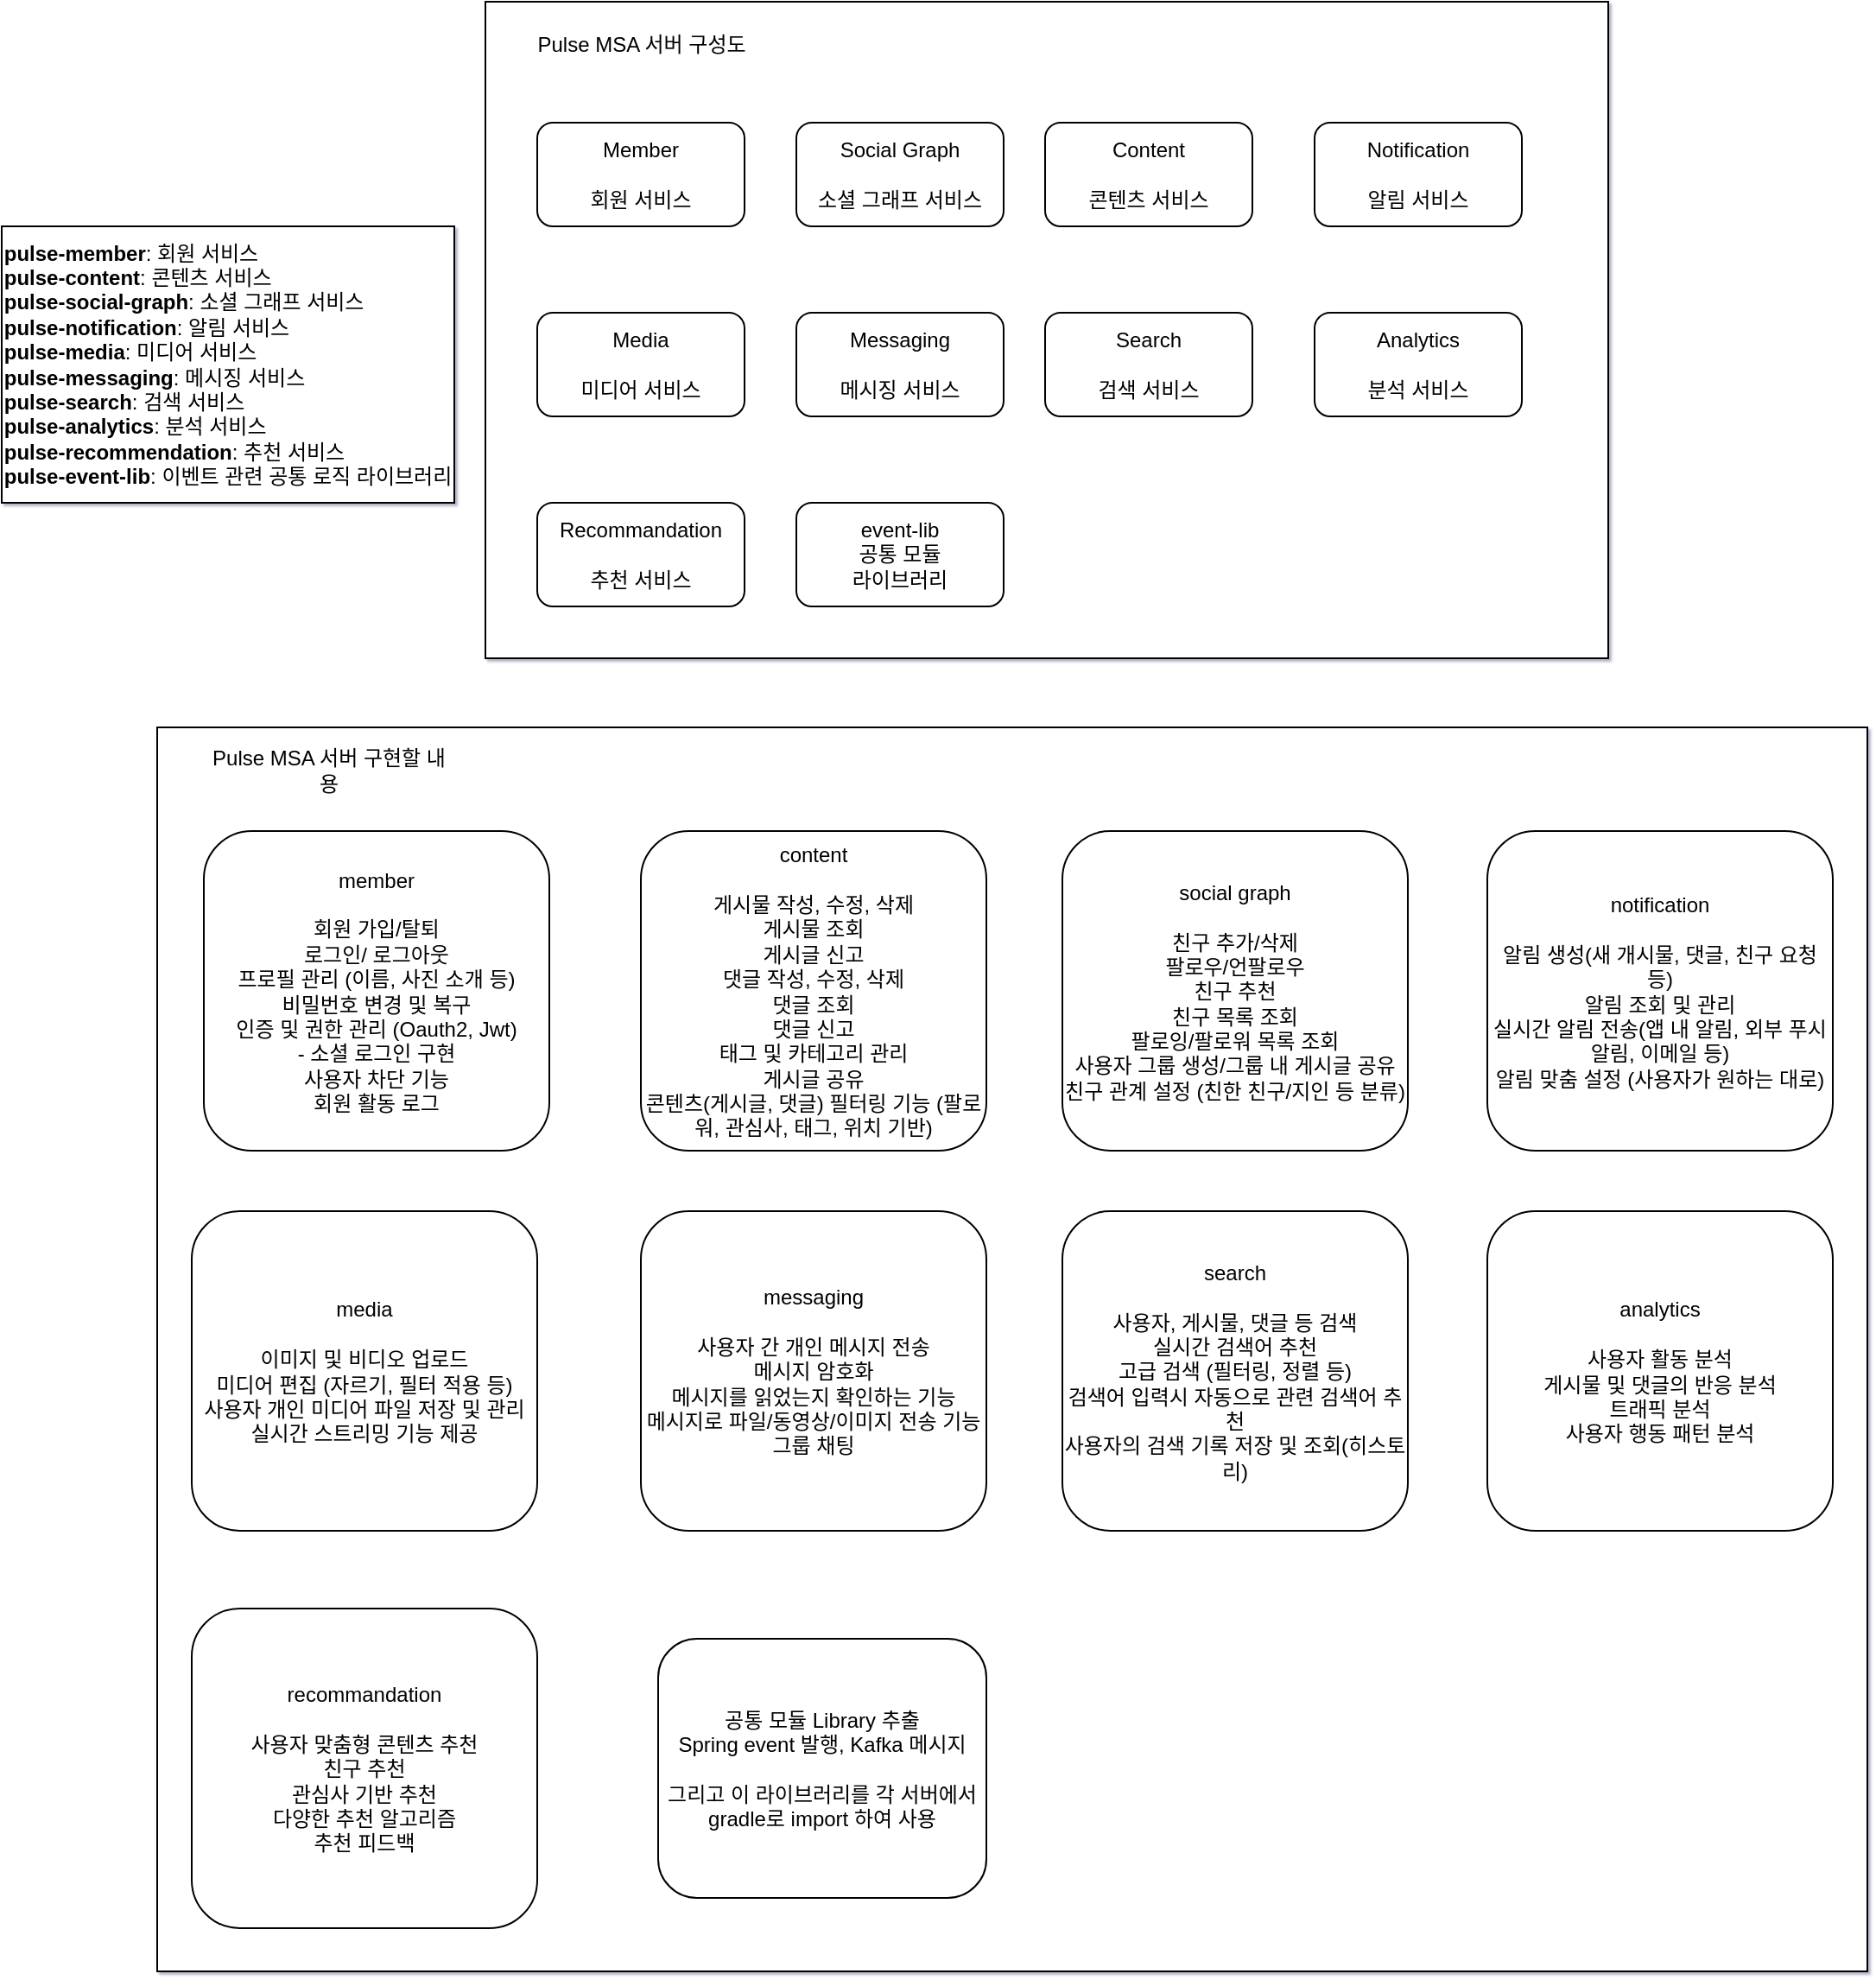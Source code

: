 <mxfile version="21.6.1" type="device">
  <diagram name="페이지-1" id="05k3A8qEgXLGpjVdd8z4">
    <mxGraphModel dx="2261" dy="854" grid="1" gridSize="10" guides="1" tooltips="1" connect="1" arrows="1" fold="1" page="1" pageScale="1" pageWidth="827" pageHeight="1169" math="0" shadow="1">
      <root>
        <mxCell id="0" />
        <mxCell id="1" parent="0" />
        <mxCell id="EDXE8RHx-zJdLqeyHTM2-24" value="" style="rounded=0;whiteSpace=wrap;html=1;" parent="1" vertex="1">
          <mxGeometry x="-540" y="510" width="990" height="720" as="geometry" />
        </mxCell>
        <mxCell id="EDXE8RHx-zJdLqeyHTM2-11" value="" style="rounded=0;whiteSpace=wrap;html=1;" parent="1" vertex="1">
          <mxGeometry x="-350" y="90" width="650" height="380" as="geometry" />
        </mxCell>
        <mxCell id="EDXE8RHx-zJdLqeyHTM2-1" value="Member&lt;br&gt;&lt;br&gt;회원 서비스" style="rounded=1;whiteSpace=wrap;html=1;" parent="1" vertex="1">
          <mxGeometry x="-320" y="160" width="120" height="60" as="geometry" />
        </mxCell>
        <mxCell id="EDXE8RHx-zJdLqeyHTM2-2" value="Social Graph&lt;br&gt;&lt;br&gt;소셜 그래프 서비스" style="rounded=1;whiteSpace=wrap;html=1;" parent="1" vertex="1">
          <mxGeometry x="-170" y="160" width="120" height="60" as="geometry" />
        </mxCell>
        <mxCell id="EDXE8RHx-zJdLqeyHTM2-3" value="Content&lt;br&gt;&lt;br&gt;콘텐츠 서비스" style="rounded=1;whiteSpace=wrap;html=1;" parent="1" vertex="1">
          <mxGeometry x="-26" y="160" width="120" height="60" as="geometry" />
        </mxCell>
        <mxCell id="EDXE8RHx-zJdLqeyHTM2-4" value="Notification&lt;br&gt;&lt;br&gt;알림 서비스" style="rounded=1;whiteSpace=wrap;html=1;" parent="1" vertex="1">
          <mxGeometry x="130" y="160" width="120" height="60" as="geometry" />
        </mxCell>
        <mxCell id="EDXE8RHx-zJdLqeyHTM2-5" value="Media&lt;br&gt;&lt;br&gt;미디어 서비스" style="rounded=1;whiteSpace=wrap;html=1;" parent="1" vertex="1">
          <mxGeometry x="-320" y="270" width="120" height="60" as="geometry" />
        </mxCell>
        <mxCell id="EDXE8RHx-zJdLqeyHTM2-6" value="Messaging&lt;br&gt;&lt;br&gt;메시징 서비스" style="rounded=1;whiteSpace=wrap;html=1;" parent="1" vertex="1">
          <mxGeometry x="-170" y="270" width="120" height="60" as="geometry" />
        </mxCell>
        <mxCell id="EDXE8RHx-zJdLqeyHTM2-7" value="Search&lt;br&gt;&lt;br&gt;검색 서비스" style="rounded=1;whiteSpace=wrap;html=1;" parent="1" vertex="1">
          <mxGeometry x="-26" y="270" width="120" height="60" as="geometry" />
        </mxCell>
        <mxCell id="EDXE8RHx-zJdLqeyHTM2-8" value="Analytics&lt;br&gt;&lt;br&gt;분석 서비스" style="rounded=1;whiteSpace=wrap;html=1;" parent="1" vertex="1">
          <mxGeometry x="130" y="270" width="120" height="60" as="geometry" />
        </mxCell>
        <mxCell id="EDXE8RHx-zJdLqeyHTM2-9" value="Recommandation&lt;br&gt;&lt;br&gt;추천 서비스" style="rounded=1;whiteSpace=wrap;html=1;" parent="1" vertex="1">
          <mxGeometry x="-320" y="380" width="120" height="60" as="geometry" />
        </mxCell>
        <mxCell id="EDXE8RHx-zJdLqeyHTM2-10" value="공통 모듈 Library 추출&lt;br&gt;Spring event 발행, Kafka 메시지&lt;br&gt;&lt;br&gt;그리고 이 라이브러리를 각 서버에서 gradle로 import 하여 사용" style="rounded=1;whiteSpace=wrap;html=1;" parent="1" vertex="1">
          <mxGeometry x="-250" y="1037.5" width="190" height="150" as="geometry" />
        </mxCell>
        <mxCell id="EDXE8RHx-zJdLqeyHTM2-12" value="member&lt;br&gt;&lt;br&gt;회원 가입/탈퇴&lt;br&gt;로그인/ 로그아웃&lt;br&gt;프로필 관리 (이름, 사진 소개 등)&lt;br&gt;비밀번호 변경 및 복구&lt;br&gt;인증 및 권한 관리 (Oauth2, Jwt)&lt;br&gt;- 소셜 로그인 구현&lt;br&gt;사용자 차단 기능&lt;br&gt;회원 활동 로그" style="rounded=1;whiteSpace=wrap;html=1;" parent="1" vertex="1">
          <mxGeometry x="-513" y="570" width="200" height="185" as="geometry" />
        </mxCell>
        <mxCell id="EDXE8RHx-zJdLqeyHTM2-13" value="content&lt;br&gt;&lt;br&gt;게시물 작성, 수정, 삭제&lt;br&gt;게시물 조회&lt;br&gt;게시글 신고&lt;br&gt;댓글 작성, 수정, 삭제&lt;br&gt;댓글 조회&lt;br&gt;댓글 신고&lt;br&gt;태그 및 카테고리 관리&lt;br&gt;게시글 공유&lt;br&gt;콘텐츠(게시글, 댓글) 필터링 기능 (팔로워, 관심사, 태그, 위치 기반)" style="rounded=1;whiteSpace=wrap;html=1;" parent="1" vertex="1">
          <mxGeometry x="-260" y="570" width="200" height="185" as="geometry" />
        </mxCell>
        <mxCell id="EDXE8RHx-zJdLqeyHTM2-14" value="social graph&lt;br&gt;&lt;br&gt;친구 추가/삭제&lt;br&gt;팔로우/언팔로우&lt;br&gt;친구 추천&lt;br&gt;친구 목록 조회&lt;br&gt;팔로잉/팔로워 목록 조회&lt;br&gt;사용자 그룹 생성/그룹 내 게시글 공유&lt;br&gt;친구 관계 설정 (친한 친구/지인 등 분류)" style="rounded=1;whiteSpace=wrap;html=1;" parent="1" vertex="1">
          <mxGeometry x="-16" y="570" width="200" height="185" as="geometry" />
        </mxCell>
        <mxCell id="EDXE8RHx-zJdLqeyHTM2-15" value="notification&lt;br&gt;&lt;br&gt;알림 생성(새 개시물, 댓글, 친구 요청 등)&lt;br&gt;알림 조회 및 관리&lt;br&gt;실시간 알림 전송(앱 내 알림, 외부 푸시 알림, 이메일 등)&lt;br&gt;알림 맞춤 설정 (사용자가 원하는 대로)" style="rounded=1;whiteSpace=wrap;html=1;" parent="1" vertex="1">
          <mxGeometry x="230" y="570" width="200" height="185" as="geometry" />
        </mxCell>
        <mxCell id="EDXE8RHx-zJdLqeyHTM2-16" value="media&lt;br&gt;&lt;br&gt;이미지 및 비디오 업로드&lt;br&gt;미디어 편집 (자르기, 필터 적용 등)&lt;br&gt;사용자 개인 미디어 파일 저장 및 관리&lt;br&gt;실시간 스트리밍 기능 제공" style="rounded=1;whiteSpace=wrap;html=1;" parent="1" vertex="1">
          <mxGeometry x="-520" y="790" width="200" height="185" as="geometry" />
        </mxCell>
        <mxCell id="EDXE8RHx-zJdLqeyHTM2-17" value="messaging&lt;br&gt;&lt;br&gt;사용자 간 개인 메시지 전송&lt;br&gt;메시지 암호화&lt;br&gt;메시지를 읽었는지 확인하는 기능&lt;br&gt;메시지로 파일/동영상/이미지 전송 기능&lt;br&gt;그룹 채팅" style="rounded=1;whiteSpace=wrap;html=1;" parent="1" vertex="1">
          <mxGeometry x="-260" y="790" width="200" height="185" as="geometry" />
        </mxCell>
        <mxCell id="EDXE8RHx-zJdLqeyHTM2-18" value="search&lt;br&gt;&lt;br&gt;사용자, 게시물, 댓글 등 검색&lt;br&gt;실시간 검색어 추천&lt;br&gt;고급 검색 (필터링, 정렬 등)&lt;br&gt;검색어 입력시 자동으로 관련 검색어 추천&lt;br&gt;사용자의 검색 기록 저장 및 조회(히스토리)" style="rounded=1;whiteSpace=wrap;html=1;" parent="1" vertex="1">
          <mxGeometry x="-16" y="790" width="200" height="185" as="geometry" />
        </mxCell>
        <mxCell id="EDXE8RHx-zJdLqeyHTM2-19" value="analytics&lt;br&gt;&lt;br&gt;사용자 활동 분석&lt;br&gt;게시물 및 댓글의 반응 분석&lt;br&gt;트래픽 분석&lt;br&gt;사용자 행동 패턴 분석&lt;br&gt;" style="rounded=1;whiteSpace=wrap;html=1;" parent="1" vertex="1">
          <mxGeometry x="230" y="790" width="200" height="185" as="geometry" />
        </mxCell>
        <mxCell id="EDXE8RHx-zJdLqeyHTM2-20" value="recommandation&lt;br&gt;&lt;br&gt;사용자 맞춤형 콘텐츠 추천&lt;br&gt;친구 추천&lt;br&gt;관심사 기반 추천&lt;br&gt;다양한 추천 알고리즘&lt;br style=&quot;border-color: var(--border-color);&quot;&gt;추천 피드백" style="rounded=1;whiteSpace=wrap;html=1;" parent="1" vertex="1">
          <mxGeometry x="-520" y="1020" width="200" height="185" as="geometry" />
        </mxCell>
        <mxCell id="EDXE8RHx-zJdLqeyHTM2-22" value="event-lib&lt;br&gt;공통 모듈&lt;br&gt;라이브러리" style="rounded=1;whiteSpace=wrap;html=1;" parent="1" vertex="1">
          <mxGeometry x="-170" y="380" width="120" height="60" as="geometry" />
        </mxCell>
        <mxCell id="EDXE8RHx-zJdLqeyHTM2-23" value="Pulse MSA 서버 구성도" style="text;html=1;strokeColor=none;fillColor=none;align=center;verticalAlign=middle;whiteSpace=wrap;rounded=0;" parent="1" vertex="1">
          <mxGeometry x="-332.5" y="100" width="145" height="30" as="geometry" />
        </mxCell>
        <mxCell id="EDXE8RHx-zJdLqeyHTM2-25" value="Pulse MSA 서버 구현할 내용" style="text;html=1;strokeColor=none;fillColor=none;align=center;verticalAlign=middle;whiteSpace=wrap;rounded=0;" parent="1" vertex="1">
          <mxGeometry x="-513" y="520" width="145" height="30" as="geometry" />
        </mxCell>
        <mxCell id="EDXE8RHx-zJdLqeyHTM2-26" value="&lt;div style=&quot;text-align: left;&quot;&gt;&lt;strong style=&quot;background-color: initial;&quot;&gt;pulse-member&lt;/strong&gt;&lt;span style=&quot;background-color: initial;&quot;&gt;: 회원 서비스&lt;/span&gt;&lt;/div&gt;&lt;strong style=&quot;background-color: initial;&quot;&gt;&lt;div style=&quot;text-align: left;&quot;&gt;&lt;strong style=&quot;background-color: initial;&quot;&gt;pulse-content&lt;/strong&gt;&lt;span style=&quot;background-color: initial; font-weight: normal;&quot;&gt;: 콘텐츠 서비스&lt;/span&gt;&lt;/div&gt;&lt;/strong&gt;&lt;strong style=&quot;background-color: initial;&quot;&gt;&lt;div style=&quot;text-align: left;&quot;&gt;&lt;strong style=&quot;background-color: initial;&quot;&gt;pulse-social-graph&lt;/strong&gt;&lt;span style=&quot;background-color: initial; font-weight: normal;&quot;&gt;: 소셜 그래프 서비스&lt;/span&gt;&lt;/div&gt;&lt;/strong&gt;&lt;strong style=&quot;background-color: initial;&quot;&gt;&lt;div style=&quot;text-align: left;&quot;&gt;&lt;strong style=&quot;background-color: initial;&quot;&gt;pulse-notification&lt;/strong&gt;&lt;span style=&quot;background-color: initial; font-weight: normal;&quot;&gt;: 알림 서비스&lt;/span&gt;&lt;/div&gt;&lt;/strong&gt;&lt;strong style=&quot;background-color: initial;&quot;&gt;&lt;div style=&quot;text-align: left;&quot;&gt;&lt;strong style=&quot;background-color: initial;&quot;&gt;pulse-media&lt;/strong&gt;&lt;span style=&quot;background-color: initial; font-weight: normal;&quot;&gt;: 미디어 서비스&lt;/span&gt;&lt;/div&gt;&lt;/strong&gt;&lt;strong style=&quot;background-color: initial;&quot;&gt;&lt;div style=&quot;text-align: left;&quot;&gt;&lt;strong style=&quot;background-color: initial;&quot;&gt;pulse-messaging&lt;/strong&gt;&lt;span style=&quot;background-color: initial; font-weight: normal;&quot;&gt;: 메시징 서비스&lt;/span&gt;&lt;/div&gt;&lt;/strong&gt;&lt;strong style=&quot;background-color: initial;&quot;&gt;&lt;div style=&quot;text-align: left;&quot;&gt;&lt;strong style=&quot;background-color: initial;&quot;&gt;pulse-search&lt;/strong&gt;&lt;span style=&quot;background-color: initial; font-weight: normal;&quot;&gt;: 검색 서비스&lt;/span&gt;&lt;/div&gt;&lt;/strong&gt;&lt;strong style=&quot;background-color: initial;&quot;&gt;&lt;div style=&quot;text-align: left;&quot;&gt;&lt;strong style=&quot;background-color: initial;&quot;&gt;pulse-analytics&lt;/strong&gt;&lt;span style=&quot;background-color: initial; font-weight: normal;&quot;&gt;: 분석 서비스&lt;/span&gt;&lt;/div&gt;&lt;/strong&gt;&lt;span style=&quot;background-color: initial;&quot;&gt;&lt;div style=&quot;font-weight: bold; text-align: left;&quot;&gt;&lt;strong style=&quot;background-color: initial;&quot;&gt;pulse-recommendation&lt;/strong&gt;&lt;span style=&quot;background-color: initial; font-weight: normal;&quot;&gt;: 추천 서비스&lt;/span&gt;&lt;/div&gt;&lt;div style=&quot;text-align: left;&quot;&gt;&lt;b&gt;pulse-event-lib&lt;/b&gt;: 이벤트 관련 공통 로직 라이브러리&lt;/div&gt;&lt;/span&gt;" style="text;html=1;align=center;verticalAlign=middle;whiteSpace=wrap;rounded=0;shadow=0;fillColor=default;strokeColor=default;" parent="1" vertex="1">
          <mxGeometry x="-630" y="220" width="262" height="160" as="geometry" />
        </mxCell>
      </root>
    </mxGraphModel>
  </diagram>
</mxfile>
